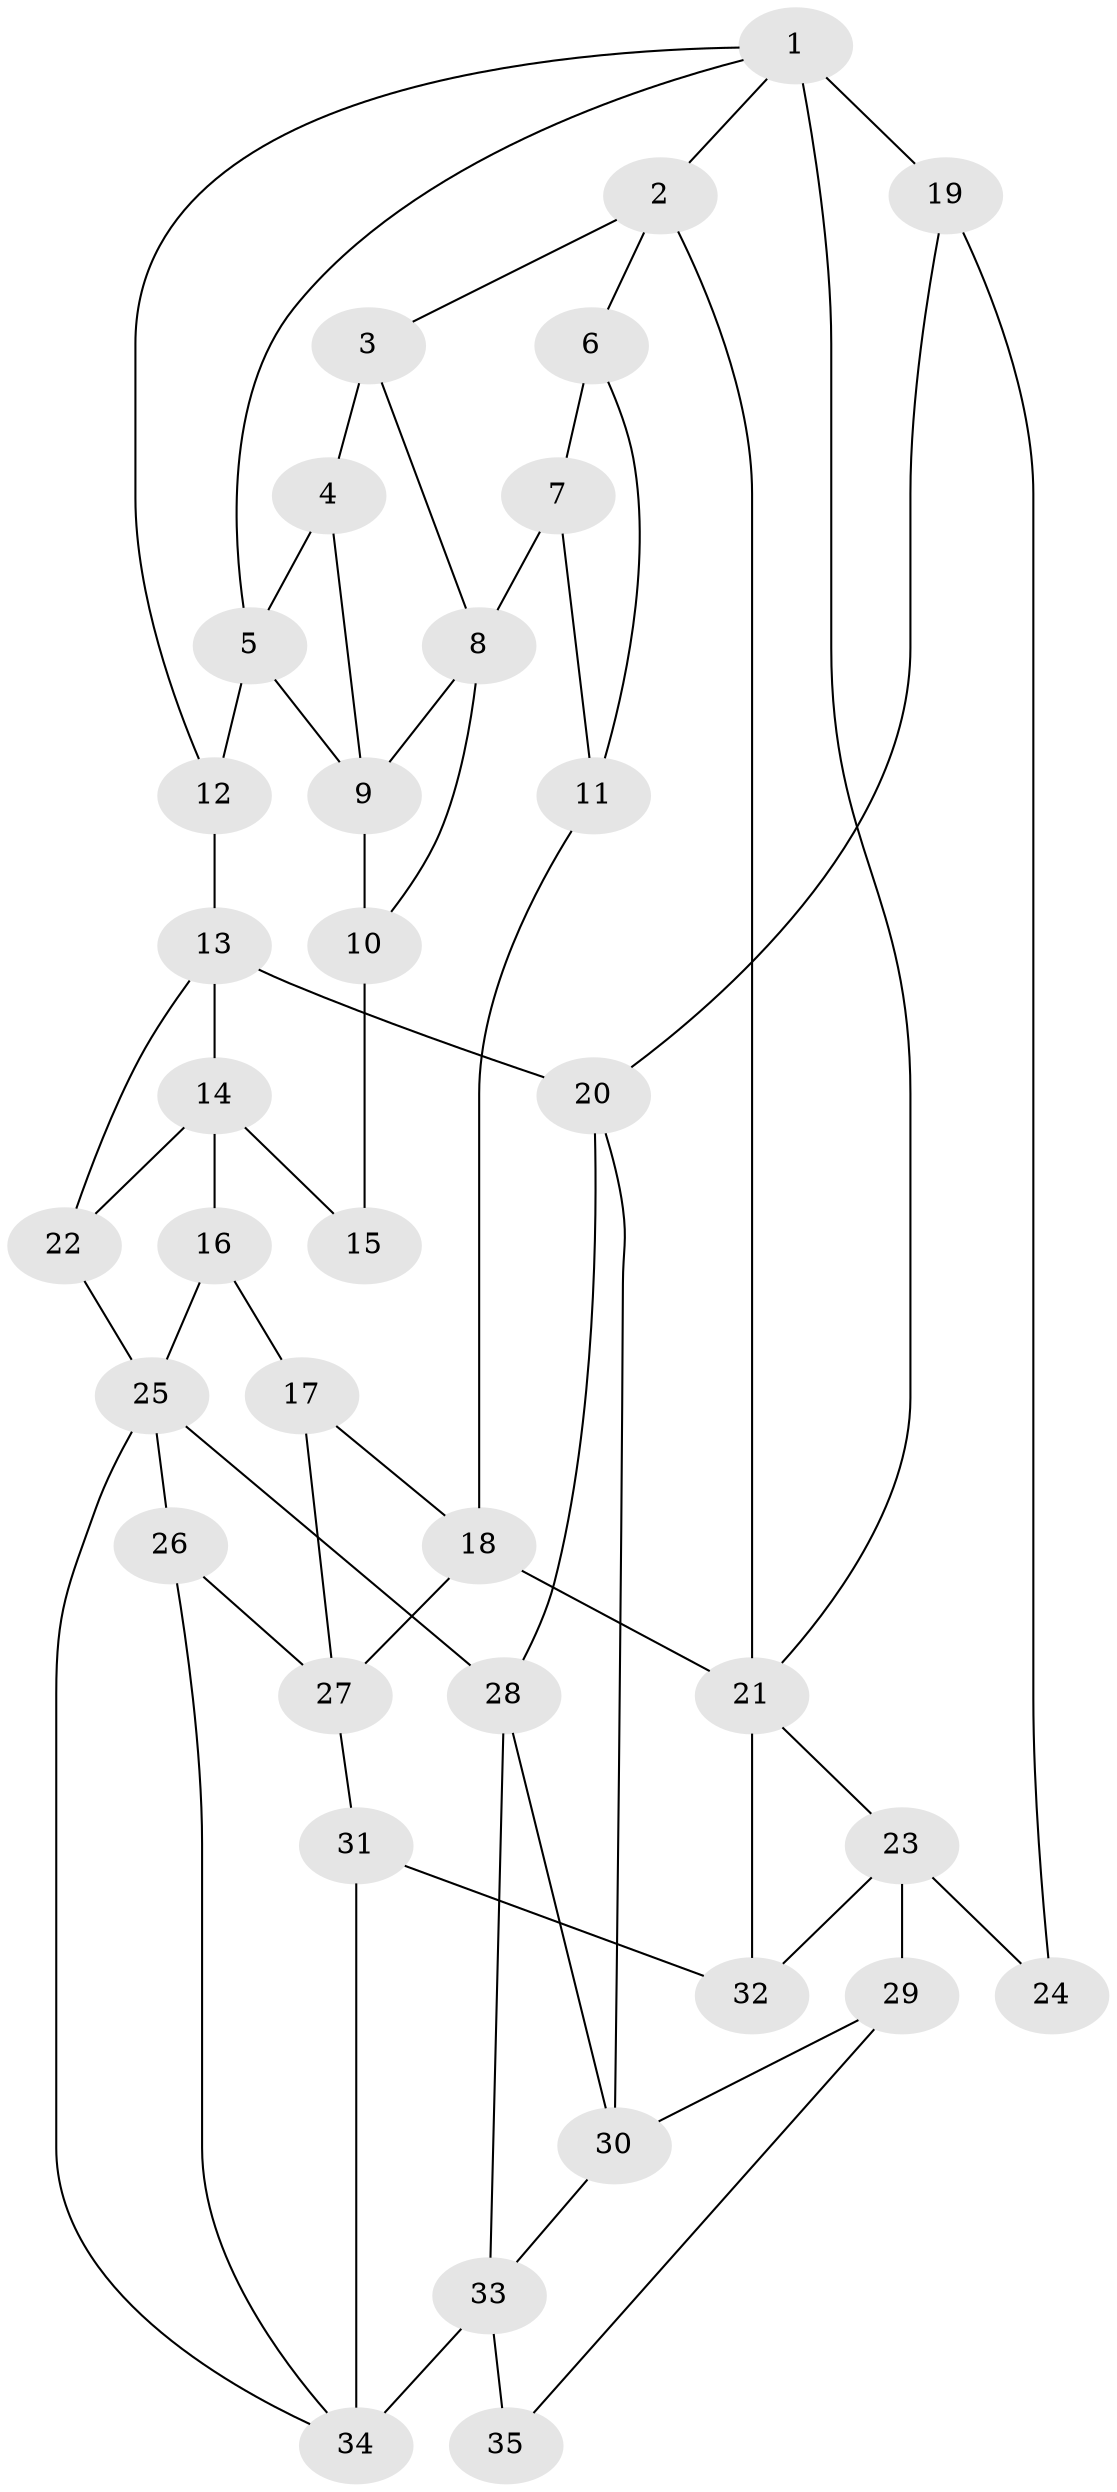 // original degree distribution, {3: 0.017543859649122806, 6: 0.24561403508771928, 4: 0.2631578947368421, 5: 0.47368421052631576}
// Generated by graph-tools (version 1.1) at 2025/54/03/04/25 22:54:09]
// undirected, 35 vertices, 61 edges
graph export_dot {
  node [color=gray90,style=filled];
  1;
  2;
  3;
  4;
  5;
  6;
  7;
  8;
  9;
  10;
  11;
  12;
  13;
  14;
  15;
  16;
  17;
  18;
  19;
  20;
  21;
  22;
  23;
  24;
  25;
  26;
  27;
  28;
  29;
  30;
  31;
  32;
  33;
  34;
  35;
  1 -- 2 [weight=1.0];
  1 -- 5 [weight=1.0];
  1 -- 12 [weight=1.0];
  1 -- 19 [weight=2.0];
  1 -- 21 [weight=1.0];
  2 -- 3 [weight=1.0];
  2 -- 6 [weight=1.0];
  2 -- 21 [weight=1.0];
  3 -- 4 [weight=2.0];
  3 -- 8 [weight=1.0];
  4 -- 5 [weight=2.0];
  4 -- 9 [weight=1.0];
  5 -- 9 [weight=2.0];
  5 -- 12 [weight=1.0];
  6 -- 7 [weight=2.0];
  6 -- 11 [weight=1.0];
  7 -- 8 [weight=2.0];
  7 -- 11 [weight=2.0];
  8 -- 9 [weight=1.0];
  8 -- 10 [weight=1.0];
  9 -- 10 [weight=2.0];
  10 -- 15 [weight=1.0];
  11 -- 18 [weight=3.0];
  12 -- 13 [weight=2.0];
  13 -- 14 [weight=1.0];
  13 -- 20 [weight=2.0];
  13 -- 22 [weight=1.0];
  14 -- 15 [weight=2.0];
  14 -- 16 [weight=2.0];
  14 -- 22 [weight=1.0];
  16 -- 17 [weight=1.0];
  16 -- 25 [weight=1.0];
  17 -- 18 [weight=2.0];
  17 -- 27 [weight=2.0];
  18 -- 21 [weight=1.0];
  18 -- 27 [weight=2.0];
  19 -- 20 [weight=1.0];
  19 -- 24 [weight=1.0];
  20 -- 28 [weight=1.0];
  20 -- 30 [weight=1.0];
  21 -- 23 [weight=1.0];
  21 -- 32 [weight=2.0];
  22 -- 25 [weight=1.0];
  23 -- 24 [weight=2.0];
  23 -- 29 [weight=2.0];
  23 -- 32 [weight=1.0];
  25 -- 26 [weight=1.0];
  25 -- 28 [weight=1.0];
  25 -- 34 [weight=1.0];
  26 -- 27 [weight=1.0];
  26 -- 34 [weight=1.0];
  27 -- 31 [weight=1.0];
  28 -- 30 [weight=1.0];
  28 -- 33 [weight=1.0];
  29 -- 30 [weight=1.0];
  29 -- 35 [weight=1.0];
  30 -- 33 [weight=1.0];
  31 -- 32 [weight=2.0];
  31 -- 34 [weight=2.0];
  33 -- 34 [weight=2.0];
  33 -- 35 [weight=2.0];
}
